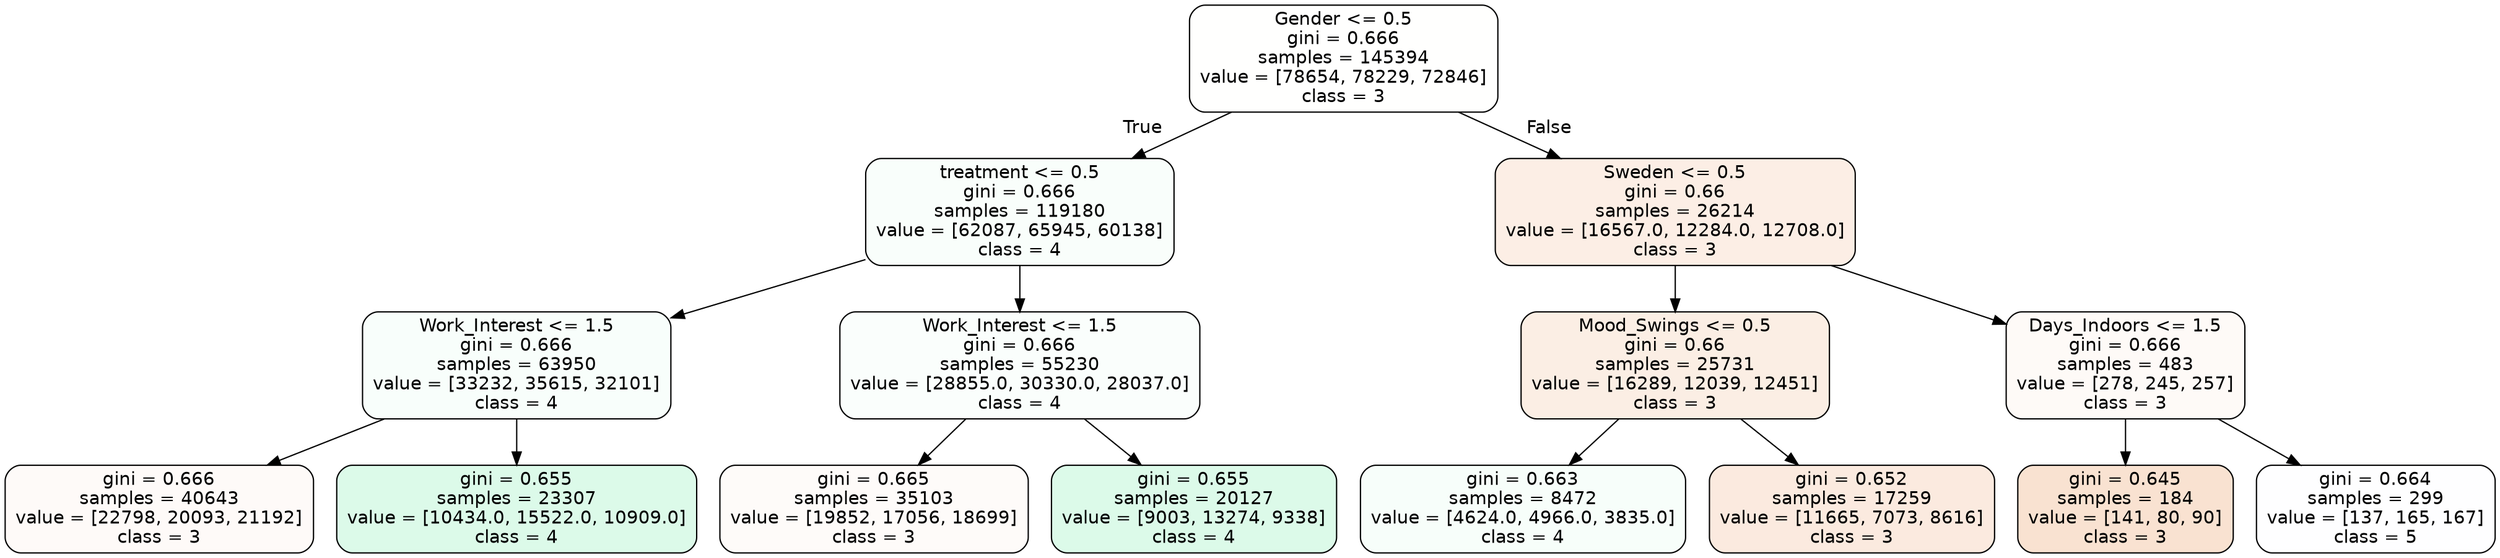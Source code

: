 digraph Tree {
node [shape=box, style="filled, rounded", color="black", fontname="helvetica"] ;
edge [fontname="helvetica"] ;
0 [label="Gender <= 0.5\ngini = 0.666\nsamples = 145394\nvalue = [78654, 78229, 72846]\nclass = 3", fillcolor="#fffffe"] ;
1 [label="treatment <= 0.5\ngini = 0.666\nsamples = 119180\nvalue = [62087, 65945, 60138]\nclass = 4", fillcolor="#f9fefb"] ;
0 -> 1 [labeldistance=2.5, labelangle=45, headlabel="True"] ;
2 [label="Work_Interest <= 1.5\ngini = 0.666\nsamples = 63950\nvalue = [33232, 35615, 32101]\nclass = 4", fillcolor="#f8fefb"] ;
1 -> 2 ;
3 [label="gini = 0.666\nsamples = 40643\nvalue = [22798, 20093, 21192]\nclass = 3", fillcolor="#fefaf8"] ;
2 -> 3 ;
4 [label="gini = 0.655\nsamples = 23307\nvalue = [10434.0, 15522.0, 10909.0]\nclass = 4", fillcolor="#dcfae9"] ;
2 -> 4 ;
5 [label="Work_Interest <= 1.5\ngini = 0.666\nsamples = 55230\nvalue = [28855.0, 30330.0, 28037.0]\nclass = 4", fillcolor="#fafefc"] ;
1 -> 5 ;
6 [label="gini = 0.665\nsamples = 35103\nvalue = [19852, 17056, 18699]\nclass = 3", fillcolor="#fefbf9"] ;
5 -> 6 ;
7 [label="gini = 0.655\nsamples = 20127\nvalue = [9003, 13274, 9338]\nclass = 4", fillcolor="#dcfae9"] ;
5 -> 7 ;
8 [label="Sweden <= 0.5\ngini = 0.66\nsamples = 26214\nvalue = [16567.0, 12284.0, 12708.0]\nclass = 3", fillcolor="#fceee5"] ;
0 -> 8 [labeldistance=2.5, labelangle=-45, headlabel="False"] ;
9 [label="Mood_Swings <= 0.5\ngini = 0.66\nsamples = 25731\nvalue = [16289, 12039, 12451]\nclass = 3", fillcolor="#fbeee4"] ;
8 -> 9 ;
10 [label="gini = 0.663\nsamples = 8472\nvalue = [4624.0, 4966.0, 3835.0]\nclass = 4", fillcolor="#f7fefa"] ;
9 -> 10 ;
11 [label="gini = 0.652\nsamples = 17259\nvalue = [11665, 7073, 8616]\nclass = 3", fillcolor="#fbeadf"] ;
9 -> 11 ;
12 [label="Days_Indoors <= 1.5\ngini = 0.666\nsamples = 483\nvalue = [278, 245, 257]\nclass = 3", fillcolor="#fefaf7"] ;
8 -> 12 ;
13 [label="gini = 0.645\nsamples = 184\nvalue = [141, 80, 90]\nclass = 3", fillcolor="#f9e2d1"] ;
12 -> 13 ;
14 [label="gini = 0.664\nsamples = 299\nvalue = [137, 165, 167]\nclass = 5", fillcolor="#fefeff"] ;
12 -> 14 ;
}